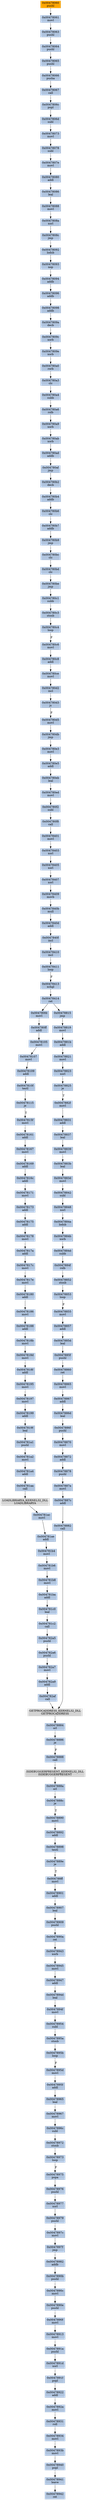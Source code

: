 strict digraph G {
	graph [bgcolor=transparent,
		name=G
	];
	node [color=lightsteelblue,
		fillcolor=lightsteelblue,
		shape=rectangle,
		style=filled
	];
	"0x0047818d"	[label="0x0047818d
movl"];
	"0x0047818f"	[label="0x0047818f
addl"];
	"0x0047818d" -> "0x0047818f"	[color="#000000"];
	"0x0047818b"	[label="0x0047818b
movl"];
	"0x0047818b" -> "0x0047818d"	[color="#000000"];
	"0x00478892"	[label="0x00478892
addl"];
	"0x00478898"	[label="0x00478898
testl"];
	"0x00478892" -> "0x00478898"	[color="#000000"];
	"0x004780ed"	[label="0x004780ed
movl"];
	"0x004780f2"	[label="0x004780f2
subl"];
	"0x004780ed" -> "0x004780f2"	[color="#000000"];
	"0x00478878"	[label="0x00478878
pushl"];
	"0x0047887a"	[label="0x0047887a
movl"];
	"0x00478878" -> "0x0047887a"	[color="#000000"];
	"0x004780b7"	[label="0x004780b7
addb"];
	"0x004780b9"	[label="0x004780b9
jmp"];
	"0x004780b7" -> "0x004780b9"	[color="#000000"];
	"0x00478195"	[label="0x00478195
movl"];
	"0x00478197"	[label="0x00478197
movl"];
	"0x00478195" -> "0x00478197"	[color="#000000"];
	"0x00478080"	[label="0x00478080
addl"];
	"0x00478086"	[label="0x00478086
leal"];
	"0x00478080" -> "0x00478086"	[color="#000000"];
	"0x00478186"	[label="0x00478186
movl"];
	"0x00478188"	[label="0x00478188
addl"];
	"0x00478186" -> "0x00478188"	[color="#000000"];
	"0x004780d2"	[label="0x004780d2
incl"];
	"0x004780d3"	[label="0x004780d3
js"];
	"0x004780d2" -> "0x004780d3"	[color="#000000"];
	"0x004781c0"	[label="0x004781c0
leal"];
	"0x004781c2"	[label="0x004781c2
call"];
	"0x004781c0" -> "0x004781c2"	[color="#000000"];
	"0x0047881b"	[label="0x0047881b
addl"];
	"0x00478821"	[label="0x00478821
movl"];
	"0x0047881b" -> "0x00478821"	[color="#000000"];
	"0x00478909"	[label="0x00478909
pushl"];
	"0x0047890a"	[label="0x0047890a
ret"];
	"0x00478909" -> "0x0047890a"	[color="#000000"];
	"0x0047889e"	[label="0x0047889e
je"];
	"0x004788ff"	[label="0x004788ff
movl"];
	"0x0047889e" -> "0x004788ff"	[color="#000000",
		label=T];
	"0x00478901"	[label="0x00478901
addl"];
	"0x00478907"	[label="0x00478907
leal"];
	"0x00478901" -> "0x00478907"	[color="#000000"];
	"0x0047808a"	[label="0x0047808a
xorl"];
	"0x0047808c"	[label="0x0047808c
jmp"];
	"0x0047808a" -> "0x0047808c"	[color="#000000"];
	"0x00478941"	[label="0x00478941
leave"];
	"0x00478942"	[label="0x00478942
ret"];
	"0x00478941" -> "0x00478942"	[color="#000000"];
	"0x004781b4"	[label="0x004781b4
movl"];
	"0x004781b6"	[label="0x004781b6
movl"];
	"0x004781b4" -> "0x004781b6"	[color="#000000"];
	"0x004780be"	[label="0x004780be
jmp"];
	"0x004780c1"	[label="0x004780c1
subb"];
	"0x004780be" -> "0x004780c1"	[color="#000000"];
	"0x00478088"	[label="0x00478088
movl"];
	"0x00478088" -> "0x0047808a"	[color="#000000"];
	"0x00478976"	[label="0x00478976
pushl"];
	"0x00478977"	[label="0x00478977
xorl"];
	"0x00478976" -> "0x00478977"	[color="#000000"];
	"0x004780c8"	[label="0x004780c8
addl"];
	"0x004780ce"	[label="0x004780ce
movl"];
	"0x004780c8" -> "0x004780ce"	[color="#000000"];
	"0x00478860"	[label="0x00478860
ret"];
	"0x00478865"	[label="0x00478865
movl"];
	"0x00478860" -> "0x00478865"	[color="#000000"];
	"0x0047817a"	[label="0x0047817a
addl"];
	"0x0047817c"	[label="0x0047817c
movl"];
	"0x0047817a" -> "0x0047817c"	[color="#000000"];
	"0x004781a1"	[label="0x004781a1
pushl"];
	"0x004781a2"	[label="0x004781a2
movl"];
	"0x004781a1" -> "0x004781a2"	[color="#000000"];
	"0x00478175"	[label="0x00478175
addl"];
	"0x00478178"	[label="0x00478178
movl"];
	"0x00478175" -> "0x00478178"	[color="#000000"];
	"0x0047884b"	[label="0x0047884b
xorb"];
	"0x0047884d"	[label="0x0047884d
subb"];
	"0x0047884b" -> "0x0047884d"	[color="#000000"];
	"0x004780a3"	[label="0x004780a3
clc"];
	"0x004780a4"	[label="0x004780a4
subb"];
	"0x004780a3" -> "0x004780a4"	[color="#000000"];
	"0x00478405"	[label="0x00478405
xorl"];
	"0x00478407"	[label="0x00478407
xorl"];
	"0x00478405" -> "0x00478407"	[color="#000000"];
	"0x0047897c"	[label="0x0047897c
movl"];
	"0x0047897f"	[label="0x0047897f
jmp"];
	"0x0047897c" -> "0x0047897f"	[color="#000000"];
	"0x00478173"	[label="0x00478173
addl"];
	"0x00478173" -> "0x00478175"	[color="#000000"];
	"0x00478065"	[label="0x00478065
pushl"];
	"0x00478066"	[label="0x00478066
pusha"];
	"0x00478065" -> "0x00478066"	[color="#000000"];
	"0x00478853"	[label="0x00478853
loop"];
	"0x00478855"	[label="0x00478855
movl"];
	"0x00478853" -> "0x00478855"	[color="#000000",
		label=F];
	"0x0047890f"	[label="0x0047890f
movl"];
	"0x00478913"	[label="0x00478913
movl"];
	"0x0047890f" -> "0x00478913"	[color="#000000"];
	"0x00478886"	[label="0x00478886
je"];
	"0x00478888"	[label="0x00478888
call"];
	"0x00478886" -> "0x00478888"	[color="#000000",
		label=F];
	"0x0047816c"	[label="0x0047816c
addl"];
	"0x00478171"	[label="0x00478171
movl"];
	"0x0047816c" -> "0x00478171"	[color="#000000"];
	"0x0047809e"	[label="0x0047809e
xorb"];
	"0x004780a0"	[label="0x004780a0
rorb"];
	"0x0047809e" -> "0x004780a0"	[color="#000000"];
	LOADLIBRARYA_KERNEL32_DLL	[color=lightgrey,
		fillcolor=lightgrey,
		label="LOADLIBRARYA_KERNEL32_DLL
LOADLIBRARYA"];
	"0x004781ac"	[label="0x004781ac
movl"];
	LOADLIBRARYA_KERNEL32_DLL -> "0x004781ac"	[color="#000000"];
	"0x00478109"	[label="0x00478109
addl"];
	"0x0047810f"	[label="0x0047810f
testl"];
	"0x00478109" -> "0x0047810f"	[color="#000000"];
	"0x0047883d"	[label="0x0047883d
movl"];
	"0x00478842"	[label="0x00478842
subl"];
	"0x0047883d" -> "0x00478842"	[color="#000000"];
	"0x0047840d"	[label="0x0047840d
addl"];
	"0x0047840f"	[label="0x0047840f
incl"];
	"0x0047840d" -> "0x0047840f"	[color="#000000"];
	"0x00478907" -> "0x00478909"	[color="#000000"];
	"0x00478410"	[label="0x00478410
incl"];
	"0x0047840f" -> "0x00478410"	[color="#000000"];
	"0x004781ae"	[label="0x004781ae
addl"];
	"0x004781ae" -> "0x004781b4"	[color="#000000"];
	"0x00478931"	[label="0x00478931
roll"];
	"0x00478934"	[label="0x00478934
movl"];
	"0x00478931" -> "0x00478934"	[color="#000000"];
	"0x00478180"	[label="0x00478180
addl"];
	"0x00478180" -> "0x00478186"	[color="#000000"];
	"0x004780a9"	[label="0x004780a9
xorb"];
	"0x004780ab"	[label="0x004780ab
xorb"];
	"0x004780a9" -> "0x004780ab"	[color="#000000"];
	"0x0047892a"	[label="0x0047892a
movl"];
	"0x0047892a" -> "0x00478931"	[color="#000000"];
	"0x0047809a"	[label="0x0047809a
decb"];
	"0x0047809c"	[label="0x0047809c
xorb"];
	"0x0047809a" -> "0x0047809c"	[color="#000000"];
	"0x00478169"	[label="0x00478169
addl"];
	"0x00478169" -> "0x0047816c"	[color="#000000"];
	"0x00478972"	[label="0x00478972
stosb"];
	"0x00478973"	[label="0x00478973
loop"];
	"0x00478972" -> "0x00478973"	[color="#000000"];
	"0x00478839"	[label="0x00478839
movl"];
	"0x0047883b"	[label="0x0047883b
leal"];
	"0x00478839" -> "0x0047883b"	[color="#000000"];
	"0x0047890b"	[label="0x0047890b
pushl"];
	"0x0047890c"	[label="0x0047890c
movl"];
	"0x0047890b" -> "0x0047890c"	[color="#000000"];
	"0x00478411"	[label="0x00478411
loop"];
	"0x00478410" -> "0x00478411"	[color="#000000"];
	"0x00478945"	[label="0x00478945
movl"];
	"0x00478947"	[label="0x00478947
addl"];
	"0x00478945" -> "0x00478947"	[color="#000000"];
	"0x00478403"	[label="0x00478403
xorl"];
	"0x00478403" -> "0x00478405"	[color="#000000"];
	"0x004780fd"	[label="0x004780fd
movl"];
	"0x004780ff"	[label="0x004780ff
addl"];
	"0x004780fd" -> "0x004780ff"	[color="#000000"];
	"0x00478872"	[label="0x00478872
addl"];
	"0x00478872" -> "0x00478878"	[color="#000000"];
	"0x004788ff" -> "0x00478901"	[color="#000000"];
	"0x0047895a"	[label="0x0047895a
stosb"];
	"0x0047895b"	[label="0x0047895b
loop"];
	"0x0047895a" -> "0x0047895b"	[color="#000000"];
	"0x00478094"	[label="0x00478094
addb"];
	"0x00478096"	[label="0x00478096
addb"];
	"0x00478094" -> "0x00478096"	[color="#000000"];
	"0x0047882f"	[label="0x0047882f
movl"];
	"0x00478831"	[label="0x00478831
addl"];
	"0x0047882f" -> "0x00478831"	[color="#000000"];
	"0x00478078"	[label="0x00478078
subl"];
	"0x0047807e"	[label="0x0047807e
movl"];
	"0x00478078" -> "0x0047807e"	[color="#000000"];
	"0x00478867"	[label="0x00478867
addl"];
	"0x0047886d"	[label="0x0047886d
leal"];
	"0x00478867" -> "0x0047886d"	[color="#000000"];
	"0x00478413"	[label="0x00478413
xchgl"];
	"0x00478414"	[label="0x00478414
ret"];
	"0x00478413" -> "0x00478414"	[color="#000000"];
	"0x0047806c"	[label="0x0047806c
popl"];
	"0x0047806d"	[label="0x0047806d
subl"];
	"0x0047806c" -> "0x0047806d"	[color="#000000"];
	ISDEBUGGERPRESENT_KERNEL32_DLL	[color=lightgrey,
		fillcolor=lightgrey,
		label="ISDEBUGGERPRESENT_KERNEL32_DLL
ISDEBUGGERPRESENT"];
	"0x0047888a"	[label="0x0047888a
orl"];
	ISDEBUGGERPRESENT_KERNEL32_DLL -> "0x0047888a"	[color="#000000"];
	"0x004780a0" -> "0x004780a3"	[color="#000000"];
	"0x0047893b"	[label="0x0047893b
movl"];
	"0x00478934" -> "0x0047893b"	[color="#000000"];
	"0x00478965"	[label="0x00478965
leal"];
	"0x00478967"	[label="0x00478967
movl"];
	"0x00478965" -> "0x00478967"	[color="#000000"];
	"0x004780d5"	[label="0x004780d5
movl"];
	"0x004780d3" -> "0x004780d5"	[color="#000000",
		label=F];
	"0x00478067"	[label="0x00478067
call"];
	"0x00478067" -> "0x0047806c"	[color="#000000"];
	"0x0047888c"	[label="0x0047888c
je"];
	"0x0047888a" -> "0x0047888c"	[color="#000000"];
	"0x0047885f"	[label="0x0047885f
pushl"];
	"0x0047885f" -> "0x00478860"	[color="#000000"];
	"0x004780e5"	[label="0x004780e5
addl"];
	"0x004780eb"	[label="0x004780eb
leal"];
	"0x004780e5" -> "0x004780eb"	[color="#000000"];
	"0x004781b8"	[label="0x004781b8
movl"];
	"0x004781b6" -> "0x004781b8"	[color="#000000"];
	"0x0047894f"	[label="0x0047894f
movl"];
	"0x00478954"	[label="0x00478954
subl"];
	"0x0047894f" -> "0x00478954"	[color="#000000"];
	"0x0047884a"	[label="0x0047884a
lodsb"];
	"0x0047884a" -> "0x0047884b"	[color="#000000"];
	"0x004780bc"	[label="0x004780bc
clc"];
	"0x004780bd"	[label="0x004780bd
clc"];
	"0x004780bc" -> "0x004780bd"	[color="#000000"];
	"0x00478063"	[label="0x00478063
pushl"];
	"0x00478064"	[label="0x00478064
pushl"];
	"0x00478063" -> "0x00478064"	[color="#000000"];
	"0x00478943"	[label="0x00478943
xorb"];
	"0x0047890a" -> "0x00478943"	[color="#000000"];
	"0x004780db"	[label="0x004780db
jmp"];
	"0x004780d5" -> "0x004780db"	[color="#000000"];
	"0x00478401"	[label="0x00478401
movl"];
	"0x00478401" -> "0x00478403"	[color="#000000"];
	"0x004781ba"	[label="0x004781ba
addl"];
	"0x004781b8" -> "0x004781ba"	[color="#000000"];
	"0x0047818f" -> "0x00478195"	[color="#000000"];
	"0x0047894d"	[label="0x0047894d
leal"];
	"0x00478947" -> "0x0047894d"	[color="#000000"];
	"0x004782a7"	[label="0x004782a7
movl"];
	"0x004782a9"	[label="0x004782a9
addl"];
	"0x004782a7" -> "0x004782a9"	[color="#000000"];
	"0x004780ad"	[label="0x004780ad
addb"];
	"0x004780ab" -> "0x004780ad"	[color="#000000"];
	"0x00478092"	[label="0x00478092
lodsb"];
	"0x00478093"	[label="0x00478093
nop"];
	"0x00478092" -> "0x00478093"	[color="#000000"];
	"0x004781aa"	[label="0x004781aa
call"];
	"0x004781aa" -> LOADLIBRARYA_KERNEL32_DLL	[color="#000000"];
	"0x004780af"	[label="0x004780af
jmp"];
	"0x004780ad" -> "0x004780af"	[color="#000000"];
	"0x00478865" -> "0x00478867"	[color="#000000"];
	"0x00478890"	[label="0x00478890
movl"];
	"0x00478890" -> "0x00478892"	[color="#000000"];
	"0x004780eb" -> "0x004780ed"	[color="#000000"];
	"0x0047809c" -> "0x0047809e"	[color="#000000"];
	"0x00478178" -> "0x0047817a"	[color="#000000"];
	"0x00478884"	[label="0x00478884
orl"];
	"0x00478884" -> "0x00478886"	[color="#000000"];
	"0x0047817e"	[label="0x0047817e
movl"];
	"0x0047817e" -> "0x00478180"	[color="#000000"];
	"0x004781a4"	[label="0x004781a4
addl"];
	"0x004781a4" -> "0x004781aa"	[color="#000000"];
	"0x0047896c"	[label="0x0047896c
subl"];
	"0x00478967" -> "0x0047896c"	[color="#000000"];
	"0x00478852"	[label="0x00478852
stosb"];
	"0x00478852" -> "0x00478853"	[color="#000000"];
	"0x0047895d"	[label="0x0047895d
movl"];
	"0x0047895b" -> "0x0047895d"	[color="#000000",
		label=F];
	"0x00478857"	[label="0x00478857
addl"];
	"0x0047885d"	[label="0x0047885d
leal"];
	"0x00478857" -> "0x0047885d"	[color="#000000"];
	"0x0047819f"	[label="0x0047819f
leal"];
	"0x0047819f" -> "0x004781a1"	[color="#000000"];
	"0x004780b4"	[label="0x004780b4
addb"];
	"0x004780b6"	[label="0x004780b6
clc"];
	"0x004780b4" -> "0x004780b6"	[color="#000000"];
	"0x00478823"	[label="0x00478823
xorl"];
	"0x00478821" -> "0x00478823"	[color="#000000"];
	"0x00478940"	[label="0x00478940
popl"];
	"0x00478940" -> "0x00478941"	[color="#000000"];
	"0x0047884f"	[label="0x0047884f
rolb"];
	"0x0047884d" -> "0x0047884f"	[color="#000000"];
	"0x0047888c" -> "0x00478890"	[color="#000000",
		label=T];
	"0x004780c3"	[label="0x004780c3
stosb"];
	"0x004780c4"	[label="0x004780c4
loop"];
	"0x004780c3" -> "0x004780c4"	[color="#000000"];
	"0x004780a6"	[label="0x004780a6
rolb"];
	"0x004780a6" -> "0x004780a9"	[color="#000000"];
	"0x0047893b" -> "0x00478940"	[color="#000000"];
	"0x0047890e"	[label="0x0047890e
pushl"];
	"0x0047890c" -> "0x0047890e"	[color="#000000"];
	"0x00478870"	[label="0x00478870
movl"];
	"0x00478870" -> "0x00478872"	[color="#000000"];
	"0x004780f8"	[label="0x004780f8
call"];
	"0x004780f8" -> "0x00478401"	[color="#000000"];
	"0x00478073"	[label="0x00478073
movl"];
	"0x0047806d" -> "0x00478073"	[color="#000000"];
	"0x00478086" -> "0x00478088"	[color="#000000"];
	"0x00478171" -> "0x00478173"	[color="#000000"];
	"0x004782af"	[label="0x004782af
call"];
	"0x004782a9" -> "0x004782af"	[color="#000000"];
	"0x00478954" -> "0x0047895a"	[color="#000000"];
	"0x00478107"	[label="0x00478107
movl"];
	"0x00478107" -> "0x00478109"	[color="#000000"];
	"0x004780f2" -> "0x004780f8"	[color="#000000"];
	"0x004780a4" -> "0x004780a6"	[color="#000000"];
	"0x00478837"	[label="0x00478837
leal"];
	"0x00478837" -> "0x00478839"	[color="#000000"];
	"0x004780e3"	[label="0x004780e3
movl"];
	"0x004780e3" -> "0x004780e5"	[color="#000000"];
	"0x00478060"	[color=lightgrey,
		fillcolor=orange,
		label="0x00478060
pushl"];
	"0x00478061"	[label="0x00478061
movl"];
	"0x00478060" -> "0x00478061"	[color="#000000"];
	"0x00478855" -> "0x00478857"	[color="#000000"];
	"0x004781a2" -> "0x004781a4"	[color="#000000"];
	"0x004781ac" -> "0x004781ae"	[color="#000000"];
	"0x0047884f" -> "0x00478852"	[color="#000000"];
	"0x00478199"	[label="0x00478199
addl"];
	"0x00478197" -> "0x00478199"	[color="#000000"];
	"0x0047883b" -> "0x0047883d"	[color="#000000"];
	"0x004782a5"	[label="0x004782a5
pushl"];
	"0x004782a6"	[label="0x004782a6
pushl"];
	"0x004782a5" -> "0x004782a6"	[color="#000000"];
	"0x00478098"	[label="0x00478098
addb"];
	"0x00478096" -> "0x00478098"	[color="#000000"];
	"0x00478167"	[label="0x00478167
movl"];
	"0x00478167" -> "0x00478169"	[color="#000000"];
	GETPROCADDRESS_KERNEL32_DLL	[color=lightgrey,
		fillcolor=lightgrey,
		label="GETPROCADDRESS_KERNEL32_DLL
GETPROCADDRESS"];
	GETPROCADDRESS_KERNEL32_DLL -> "0x00478884"	[color="#000000"];
	"0x0047808c" -> "0x00478092"	[color="#000000"];
	"0x00478061" -> "0x00478063"	[color="#000000"];
	"0x00478975"	[label="0x00478975
popa"];
	"0x00478975" -> "0x00478976"	[color="#000000"];
	"0x00478848"	[label="0x00478848
xorl"];
	"0x00478848" -> "0x0047884a"	[color="#000000"];
	"0x00478943" -> "0x00478945"	[color="#000000"];
	"0x004782a6" -> "0x004782a7"	[color="#000000"];
	"0x0047817c" -> "0x0047817e"	[color="#000000"];
	"0x00478922"	[label="0x00478922
addl"];
	"0x00478922" -> "0x0047892a"	[color="#000000"];
	"0x0047840b"	[label="0x0047840b
mull"];
	"0x0047840b" -> "0x0047840d"	[color="#000000"];
	"0x00478161"	[label="0x00478161
addl"];
	"0x00478161" -> "0x00478167"	[color="#000000"];
	"0x00478093" -> "0x00478094"	[color="#000000"];
	"0x00478414" -> "0x004780fd"	[color="#000000"];
	"0x00478815"	[label="0x00478815
jmp"];
	"0x00478414" -> "0x00478815"	[color="#000000"];
	"0x0047887c"	[label="0x0047887c
addl"];
	"0x0047887a" -> "0x0047887c"	[color="#000000"];
	"0x00478819"	[label="0x00478819
movl"];
	"0x00478815" -> "0x00478819"	[color="#000000"];
	"0x004780c6"	[label="0x004780c6
movl"];
	"0x004780c4" -> "0x004780c6"	[color="#000000",
		label=F];
	"0x00478411" -> "0x00478413"	[color="#000000",
		label=F];
	"0x00478979"	[label="0x00478979
pushl"];
	"0x00478977" -> "0x00478979"	[color="#000000"];
	"0x004780ce" -> "0x004780d2"	[color="#000000"];
	"0x00478073" -> "0x00478078"	[color="#000000"];
	"0x004780c1" -> "0x004780c3"	[color="#000000"];
	"0x00478982"	[label="0x00478982
addb"];
	"0x00478982" -> "0x0047890b"	[color="#000000"];
	"0x00478105"	[label="0x00478105
movl"];
	"0x004780ff" -> "0x00478105"	[color="#000000"];
	"0x0047895f"	[label="0x0047895f
addl"];
	"0x0047895d" -> "0x0047895f"	[color="#000000"];
	"0x00478105" -> "0x00478107"	[color="#000000"];
	"0x00478882"	[label="0x00478882
call"];
	"0x0047887c" -> "0x00478882"	[color="#000000"];
	"0x0047891a"	[label="0x0047891a
pushl"];
	"0x0047891d"	[label="0x0047891d
xorl"];
	"0x0047891a" -> "0x0047891d"	[color="#000000"];
	"0x00478979" -> "0x0047897c"	[color="#000000"];
	"0x0047895f" -> "0x00478965"	[color="#000000"];
	"0x0047896c" -> "0x00478972"	[color="#000000"];
	"0x004780b6" -> "0x004780b7"	[color="#000000"];
	"0x004780bd" -> "0x004780be"	[color="#000000"];
	"0x0047891f"	[label="0x0047891f
popl"];
	"0x0047891f" -> "0x00478922"	[color="#000000"];
	"0x0047890e" -> "0x0047890f"	[color="#000000"];
	"0x00478973" -> "0x00478975"	[color="#000000",
		label=F];
	"0x004780b2"	[label="0x004780b2
decb"];
	"0x004780b2" -> "0x004780b4"	[color="#000000"];
	"0x00478831" -> "0x00478837"	[color="#000000"];
	"0x004780c6" -> "0x004780c8"	[color="#000000"];
	"0x0047891d" -> "0x0047891f"	[color="#000000"];
	"0x00478913" -> "0x0047891a"	[color="#000000"];
	"0x00478115"	[label="0x00478115
je"];
	"0x0047810f" -> "0x00478115"	[color="#000000"];
	"0x004781ba" -> "0x004781c0"	[color="#000000"];
	"0x0047815f"	[label="0x0047815f
movl"];
	"0x00478115" -> "0x0047815f"	[color="#000000",
		label=T];
	"0x00478066" -> "0x00478067"	[color="#000000"];
	"0x00478819" -> "0x0047881b"	[color="#000000"];
	"0x004780af" -> "0x004780b2"	[color="#000000"];
	"0x0047807e" -> "0x00478080"	[color="#000000"];
	"0x0047894d" -> "0x0047894f"	[color="#000000"];
	"0x00478888" -> ISDEBUGGERPRESENT_KERNEL32_DLL	[color="#000000"];
	"0x00478882" -> GETPROCADDRESS_KERNEL32_DLL	[color="#000000"];
	"0x00478064" -> "0x00478065"	[color="#000000"];
	"0x0047886f"	[label="0x0047886f
pushl"];
	"0x0047886f" -> "0x00478870"	[color="#000000"];
	"0x00478409"	[label="0x00478409
movb"];
	"0x00478409" -> "0x0047840b"	[color="#000000"];
	"0x004780db" -> "0x004780e3"	[color="#000000"];
	"0x004781c2" -> "0x004782a5"	[color="#000000"];
	"0x00478199" -> "0x0047819f"	[color="#000000"];
	"0x0047897f" -> "0x00478982"	[color="#000000"];
	"0x00478188" -> "0x0047818b"	[color="#000000"];
	"0x004780b9" -> "0x004780bc"	[color="#000000"];
	"0x0047886d" -> "0x0047886f"	[color="#000000"];
	"0x00478825"	[label="0x00478825
je"];
	"0x00478825" -> "0x0047882f"	[color="#000000",
		label=T];
	"0x0047815f" -> "0x00478161"	[color="#000000"];
	"0x00478842" -> "0x00478848"	[color="#000000"];
	"0x0047885d" -> "0x0047885f"	[color="#000000"];
	"0x004782af" -> GETPROCADDRESS_KERNEL32_DLL	[color="#000000"];
	"0x00478898" -> "0x0047889e"	[color="#000000"];
	"0x00478098" -> "0x0047809a"	[color="#000000"];
	"0x00478823" -> "0x00478825"	[color="#000000"];
	"0x00478407" -> "0x00478409"	[color="#000000"];
}
